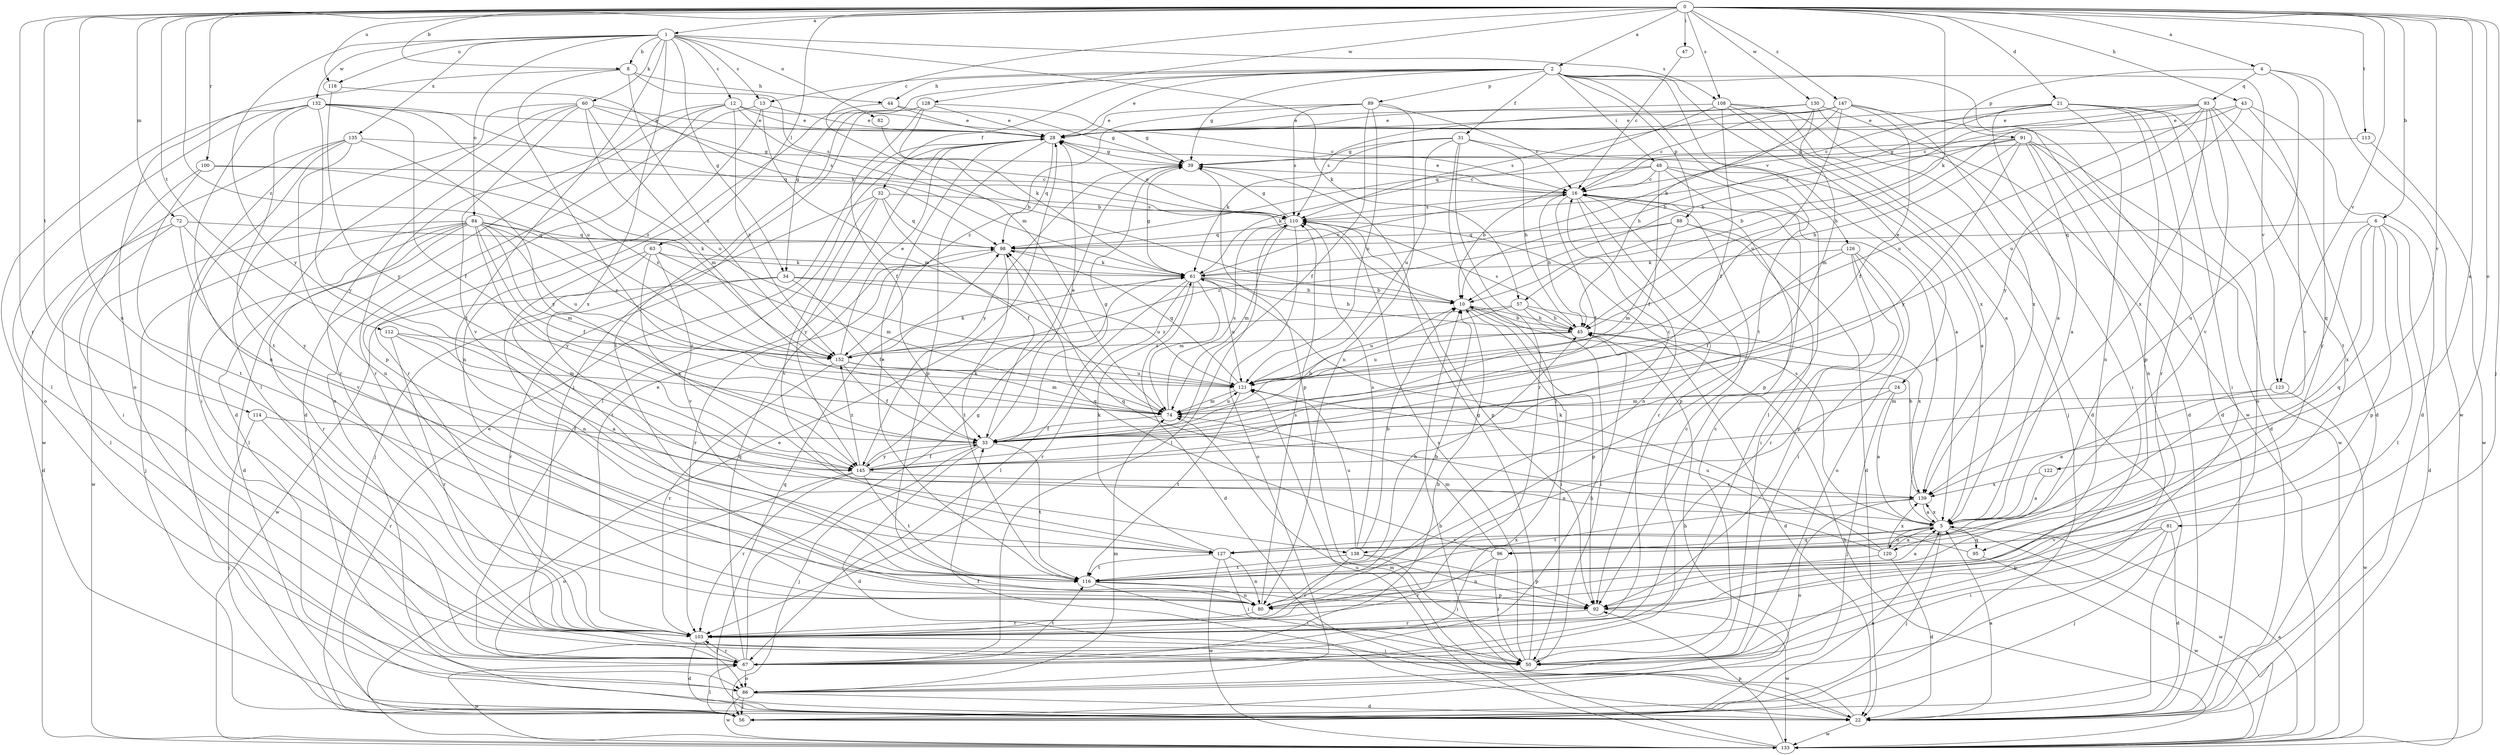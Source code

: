 strict digraph  {
0;
1;
2;
4;
5;
6;
8;
10;
12;
13;
16;
21;
22;
24;
28;
31;
32;
33;
34;
39;
43;
44;
45;
47;
48;
50;
56;
57;
60;
61;
63;
67;
72;
74;
80;
81;
82;
84;
86;
88;
89;
91;
92;
93;
95;
96;
98;
100;
103;
108;
110;
112;
113;
114;
116;
118;
120;
121;
122;
123;
126;
127;
128;
130;
132;
133;
135;
138;
139;
145;
147;
152;
0 -> 1  [label=a];
0 -> 2  [label=a];
0 -> 4  [label=a];
0 -> 5  [label=a];
0 -> 6  [label=b];
0 -> 8  [label=b];
0 -> 21  [label=d];
0 -> 43  [label=h];
0 -> 47  [label=i];
0 -> 56  [label=j];
0 -> 57  [label=k];
0 -> 63  [label=l];
0 -> 72  [label=m];
0 -> 74  [label=m];
0 -> 80  [label=n];
0 -> 81  [label=o];
0 -> 100  [label=r];
0 -> 103  [label=r];
0 -> 108  [label=s];
0 -> 112  [label=t];
0 -> 113  [label=t];
0 -> 114  [label=t];
0 -> 118  [label=u];
0 -> 122  [label=v];
0 -> 123  [label=v];
0 -> 128  [label=w];
0 -> 130  [label=w];
0 -> 147  [label=z];
0 -> 152  [label=z];
1 -> 8  [label=b];
1 -> 12  [label=c];
1 -> 13  [label=c];
1 -> 34  [label=g];
1 -> 57  [label=k];
1 -> 60  [label=k];
1 -> 82  [label=o];
1 -> 84  [label=o];
1 -> 108  [label=s];
1 -> 116  [label=t];
1 -> 118  [label=u];
1 -> 132  [label=w];
1 -> 135  [label=x];
1 -> 138  [label=x];
1 -> 145  [label=y];
2 -> 13  [label=c];
2 -> 24  [label=e];
2 -> 28  [label=e];
2 -> 31  [label=f];
2 -> 32  [label=f];
2 -> 34  [label=g];
2 -> 39  [label=g];
2 -> 44  [label=h];
2 -> 48  [label=i];
2 -> 88  [label=p];
2 -> 89  [label=p];
2 -> 116  [label=t];
2 -> 123  [label=v];
2 -> 126  [label=v];
2 -> 133  [label=w];
4 -> 91  [label=p];
4 -> 93  [label=q];
4 -> 95  [label=q];
4 -> 120  [label=u];
4 -> 133  [label=w];
5 -> 16  [label=c];
5 -> 56  [label=j];
5 -> 95  [label=q];
5 -> 96  [label=q];
5 -> 110  [label=s];
5 -> 120  [label=u];
5 -> 127  [label=v];
5 -> 133  [label=w];
5 -> 138  [label=x];
5 -> 139  [label=x];
6 -> 22  [label=d];
6 -> 67  [label=l];
6 -> 92  [label=p];
6 -> 96  [label=q];
6 -> 98  [label=q];
6 -> 139  [label=x];
6 -> 145  [label=y];
8 -> 44  [label=h];
8 -> 86  [label=o];
8 -> 110  [label=s];
8 -> 121  [label=u];
8 -> 152  [label=z];
10 -> 45  [label=h];
10 -> 50  [label=i];
10 -> 92  [label=p];
12 -> 10  [label=b];
12 -> 16  [label=c];
12 -> 22  [label=d];
12 -> 28  [label=e];
12 -> 92  [label=p];
12 -> 103  [label=r];
12 -> 152  [label=z];
13 -> 28  [label=e];
13 -> 74  [label=m];
13 -> 86  [label=o];
13 -> 103  [label=r];
16 -> 28  [label=e];
16 -> 33  [label=f];
16 -> 45  [label=h];
16 -> 80  [label=n];
16 -> 92  [label=p];
16 -> 103  [label=r];
16 -> 110  [label=s];
21 -> 5  [label=a];
21 -> 10  [label=b];
21 -> 16  [label=c];
21 -> 28  [label=e];
21 -> 50  [label=i];
21 -> 80  [label=n];
21 -> 86  [label=o];
21 -> 92  [label=p];
21 -> 103  [label=r];
22 -> 5  [label=a];
22 -> 33  [label=f];
22 -> 74  [label=m];
22 -> 98  [label=q];
22 -> 133  [label=w];
24 -> 5  [label=a];
24 -> 56  [label=j];
24 -> 74  [label=m];
24 -> 80  [label=n];
28 -> 39  [label=g];
28 -> 67  [label=l];
28 -> 92  [label=p];
28 -> 98  [label=q];
31 -> 5  [label=a];
31 -> 39  [label=g];
31 -> 45  [label=h];
31 -> 61  [label=k];
31 -> 67  [label=l];
31 -> 103  [label=r];
31 -> 121  [label=u];
32 -> 33  [label=f];
32 -> 56  [label=j];
32 -> 98  [label=q];
32 -> 110  [label=s];
32 -> 127  [label=v];
32 -> 145  [label=y];
33 -> 10  [label=b];
33 -> 22  [label=d];
33 -> 28  [label=e];
33 -> 39  [label=g];
33 -> 56  [label=j];
33 -> 116  [label=t];
33 -> 145  [label=y];
34 -> 10  [label=b];
34 -> 33  [label=f];
34 -> 103  [label=r];
34 -> 121  [label=u];
34 -> 133  [label=w];
39 -> 16  [label=c];
39 -> 92  [label=p];
39 -> 145  [label=y];
43 -> 16  [label=c];
43 -> 22  [label=d];
43 -> 28  [label=e];
43 -> 121  [label=u];
43 -> 127  [label=v];
44 -> 28  [label=e];
44 -> 39  [label=g];
44 -> 80  [label=n];
45 -> 10  [label=b];
45 -> 22  [label=d];
45 -> 110  [label=s];
45 -> 121  [label=u];
45 -> 152  [label=z];
47 -> 16  [label=c];
48 -> 5  [label=a];
48 -> 10  [label=b];
48 -> 16  [label=c];
48 -> 33  [label=f];
48 -> 61  [label=k];
48 -> 67  [label=l];
48 -> 92  [label=p];
50 -> 16  [label=c];
50 -> 39  [label=g];
50 -> 110  [label=s];
56 -> 5  [label=a];
56 -> 28  [label=e];
56 -> 45  [label=h];
56 -> 67  [label=l];
57 -> 45  [label=h];
57 -> 50  [label=i];
57 -> 121  [label=u];
57 -> 139  [label=x];
57 -> 152  [label=z];
60 -> 22  [label=d];
60 -> 28  [label=e];
60 -> 67  [label=l];
60 -> 74  [label=m];
60 -> 103  [label=r];
60 -> 110  [label=s];
60 -> 121  [label=u];
60 -> 127  [label=v];
61 -> 10  [label=b];
61 -> 16  [label=c];
61 -> 22  [label=d];
61 -> 39  [label=g];
61 -> 45  [label=h];
61 -> 67  [label=l];
61 -> 74  [label=m];
61 -> 103  [label=r];
61 -> 121  [label=u];
63 -> 61  [label=k];
63 -> 74  [label=m];
63 -> 80  [label=n];
63 -> 116  [label=t];
63 -> 127  [label=v];
63 -> 139  [label=x];
67 -> 10  [label=b];
67 -> 16  [label=c];
67 -> 39  [label=g];
67 -> 45  [label=h];
67 -> 86  [label=o];
67 -> 98  [label=q];
67 -> 103  [label=r];
67 -> 116  [label=t];
67 -> 133  [label=w];
72 -> 22  [label=d];
72 -> 67  [label=l];
72 -> 98  [label=q];
72 -> 127  [label=v];
72 -> 145  [label=y];
74 -> 33  [label=f];
74 -> 110  [label=s];
74 -> 121  [label=u];
80 -> 10  [label=b];
80 -> 103  [label=r];
80 -> 110  [label=s];
81 -> 22  [label=d];
81 -> 50  [label=i];
81 -> 56  [label=j];
81 -> 92  [label=p];
81 -> 127  [label=v];
82 -> 10  [label=b];
84 -> 22  [label=d];
84 -> 33  [label=f];
84 -> 56  [label=j];
84 -> 61  [label=k];
84 -> 67  [label=l];
84 -> 74  [label=m];
84 -> 98  [label=q];
84 -> 103  [label=r];
84 -> 121  [label=u];
84 -> 133  [label=w];
84 -> 145  [label=y];
84 -> 152  [label=z];
86 -> 22  [label=d];
86 -> 56  [label=j];
86 -> 74  [label=m];
86 -> 133  [label=w];
88 -> 22  [label=d];
88 -> 50  [label=i];
88 -> 74  [label=m];
88 -> 98  [label=q];
88 -> 152  [label=z];
89 -> 16  [label=c];
89 -> 28  [label=e];
89 -> 33  [label=f];
89 -> 80  [label=n];
89 -> 110  [label=s];
89 -> 121  [label=u];
89 -> 152  [label=z];
91 -> 5  [label=a];
91 -> 10  [label=b];
91 -> 22  [label=d];
91 -> 39  [label=g];
91 -> 45  [label=h];
91 -> 80  [label=n];
91 -> 110  [label=s];
91 -> 133  [label=w];
91 -> 145  [label=y];
92 -> 103  [label=r];
92 -> 133  [label=w];
93 -> 10  [label=b];
93 -> 22  [label=d];
93 -> 28  [label=e];
93 -> 45  [label=h];
93 -> 116  [label=t];
93 -> 121  [label=u];
93 -> 127  [label=v];
93 -> 139  [label=x];
93 -> 145  [label=y];
95 -> 121  [label=u];
95 -> 133  [label=w];
96 -> 50  [label=i];
96 -> 74  [label=m];
96 -> 98  [label=q];
96 -> 103  [label=r];
98 -> 61  [label=k];
98 -> 103  [label=r];
98 -> 116  [label=t];
100 -> 16  [label=c];
100 -> 50  [label=i];
100 -> 116  [label=t];
100 -> 152  [label=z];
103 -> 22  [label=d];
103 -> 28  [label=e];
103 -> 50  [label=i];
103 -> 67  [label=l];
108 -> 5  [label=a];
108 -> 22  [label=d];
108 -> 28  [label=e];
108 -> 33  [label=f];
108 -> 56  [label=j];
108 -> 98  [label=q];
108 -> 139  [label=x];
110 -> 28  [label=e];
110 -> 39  [label=g];
110 -> 67  [label=l];
110 -> 74  [label=m];
110 -> 86  [label=o];
110 -> 92  [label=p];
110 -> 98  [label=q];
112 -> 5  [label=a];
112 -> 74  [label=m];
112 -> 103  [label=r];
112 -> 152  [label=z];
113 -> 39  [label=g];
113 -> 133  [label=w];
114 -> 33  [label=f];
114 -> 56  [label=j];
114 -> 103  [label=r];
116 -> 5  [label=a];
116 -> 28  [label=e];
116 -> 45  [label=h];
116 -> 50  [label=i];
116 -> 80  [label=n];
116 -> 92  [label=p];
118 -> 61  [label=k];
118 -> 145  [label=y];
120 -> 5  [label=a];
120 -> 22  [label=d];
120 -> 61  [label=k];
120 -> 80  [label=n];
120 -> 98  [label=q];
120 -> 139  [label=x];
121 -> 74  [label=m];
121 -> 98  [label=q];
121 -> 116  [label=t];
122 -> 5  [label=a];
122 -> 139  [label=x];
123 -> 5  [label=a];
123 -> 74  [label=m];
123 -> 133  [label=w];
126 -> 33  [label=f];
126 -> 50  [label=i];
126 -> 61  [label=k];
126 -> 86  [label=o];
126 -> 92  [label=p];
126 -> 103  [label=r];
127 -> 50  [label=i];
127 -> 61  [label=k];
127 -> 80  [label=n];
127 -> 116  [label=t];
127 -> 133  [label=w];
128 -> 28  [label=e];
128 -> 33  [label=f];
128 -> 39  [label=g];
128 -> 50  [label=i];
128 -> 61  [label=k];
128 -> 116  [label=t];
130 -> 22  [label=d];
130 -> 28  [label=e];
130 -> 45  [label=h];
130 -> 50  [label=i];
130 -> 74  [label=m];
130 -> 110  [label=s];
132 -> 28  [label=e];
132 -> 33  [label=f];
132 -> 67  [label=l];
132 -> 80  [label=n];
132 -> 86  [label=o];
132 -> 98  [label=q];
132 -> 116  [label=t];
132 -> 145  [label=y];
132 -> 152  [label=z];
133 -> 5  [label=a];
133 -> 10  [label=b];
133 -> 28  [label=e];
133 -> 45  [label=h];
133 -> 92  [label=p];
133 -> 121  [label=u];
135 -> 39  [label=g];
135 -> 50  [label=i];
135 -> 56  [label=j];
135 -> 80  [label=n];
135 -> 133  [label=w];
135 -> 145  [label=y];
138 -> 10  [label=b];
138 -> 50  [label=i];
138 -> 92  [label=p];
138 -> 103  [label=r];
138 -> 110  [label=s];
138 -> 116  [label=t];
138 -> 121  [label=u];
139 -> 5  [label=a];
139 -> 10  [label=b];
139 -> 86  [label=o];
139 -> 116  [label=t];
145 -> 16  [label=c];
145 -> 33  [label=f];
145 -> 61  [label=k];
145 -> 86  [label=o];
145 -> 103  [label=r];
145 -> 116  [label=t];
145 -> 139  [label=x];
145 -> 152  [label=z];
147 -> 16  [label=c];
147 -> 22  [label=d];
147 -> 28  [label=e];
147 -> 33  [label=f];
147 -> 61  [label=k];
147 -> 110  [label=s];
147 -> 121  [label=u];
147 -> 139  [label=x];
152 -> 28  [label=e];
152 -> 33  [label=f];
152 -> 61  [label=k];
152 -> 74  [label=m];
152 -> 103  [label=r];
152 -> 121  [label=u];
}
